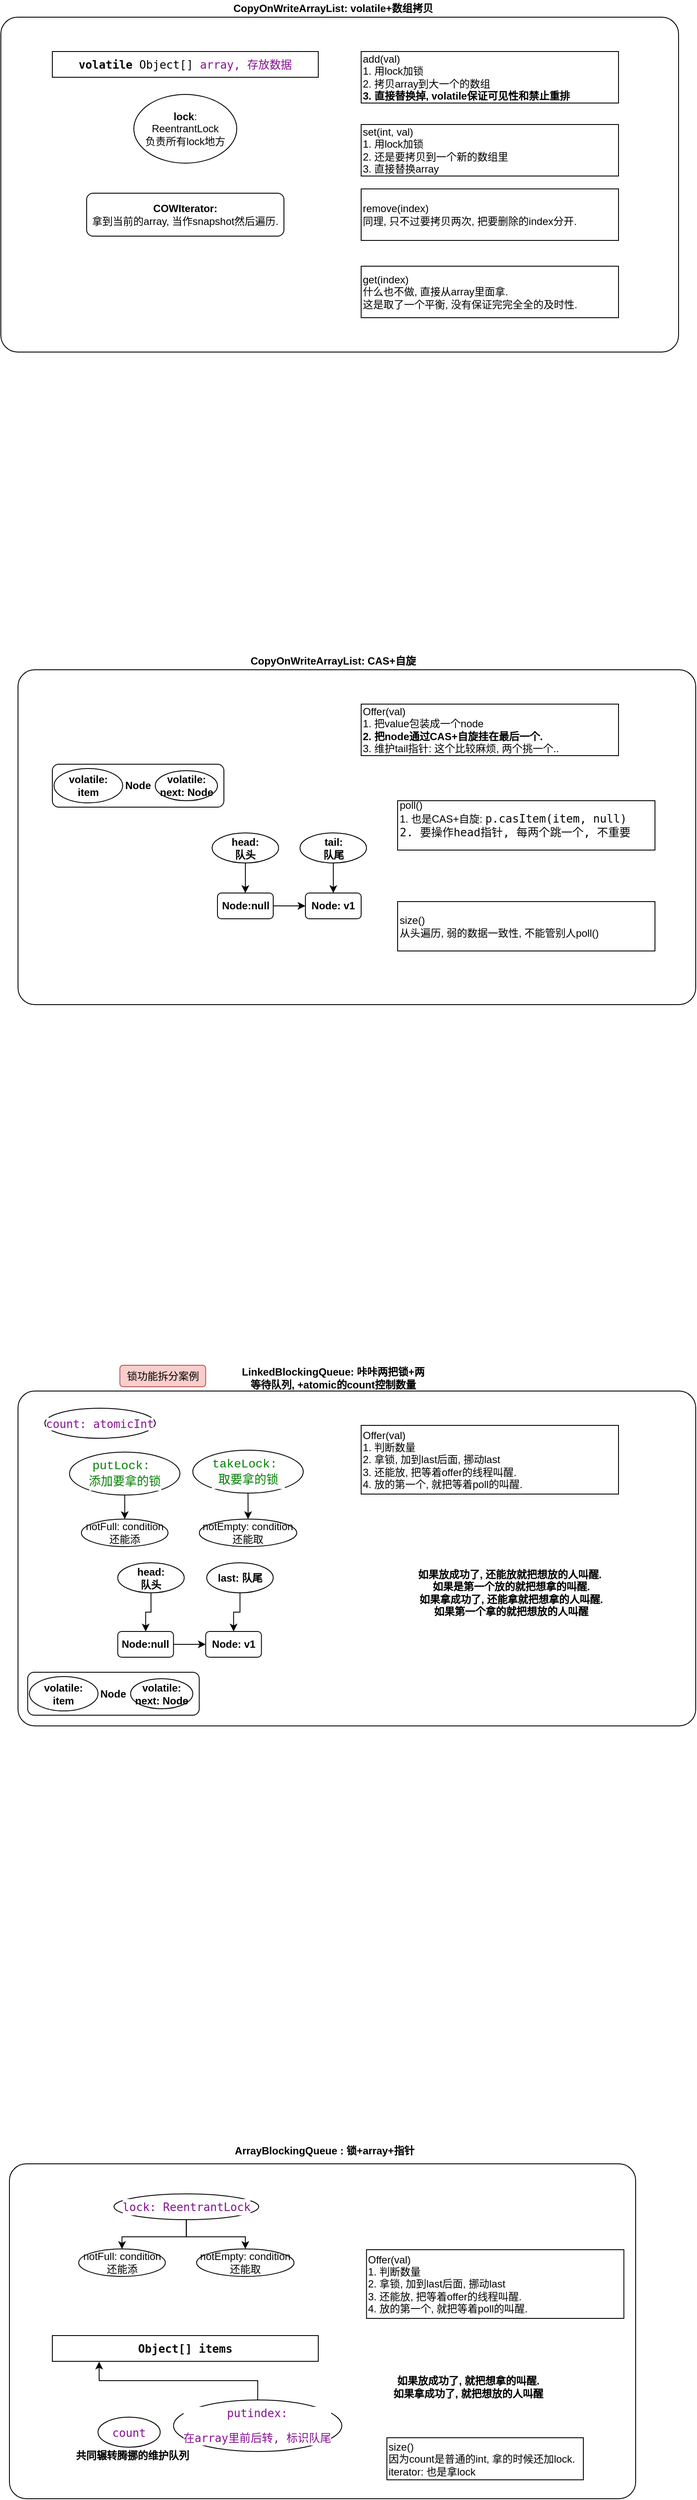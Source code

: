 <mxfile version="13.6.2" type="device" pages="3"><diagram id="r4PzLEwepAcbogvs1AzL" name="Page-1"><mxGraphModel dx="1182" dy="792" grid="0" gridSize="10" guides="1" tooltips="1" connect="1" arrows="1" fold="1" page="1" pageScale="1" pageWidth="1100" pageHeight="850" math="0" shadow="0"><root><mxCell id="0"/><mxCell id="1" parent="0"/><mxCell id="HMuMFYjZMpGDexG2Q_2z-1" value="" style="rounded=1;whiteSpace=wrap;html=1;arcSize=5;fillColor=none;" parent="1" vertex="1"><mxGeometry x="180" y="200" width="790" height="390" as="geometry"/></mxCell><mxCell id="HMuMFYjZMpGDexG2Q_2z-2" value="&lt;pre style=&quot;background-color: #ffffff ; color: #080808 ; font-family: &amp;#34;consolas&amp;#34; , monospace ; font-size: 9.8pt&quot;&gt;&lt;b&gt;volatile &lt;/b&gt;&lt;span style=&quot;font-family: &amp;#34;consolas&amp;#34; , monospace ; font-size: 9.8pt ; color: rgb(0 , 0 , 0)&quot;&gt;Object&lt;/span&gt;&lt;span style=&quot;font-family: &amp;#34;consolas&amp;#34; , monospace ; font-size: 9.8pt&quot;&gt;[] &lt;/span&gt;&lt;span style=&quot;font-family: &amp;#34;consolas&amp;#34; , monospace ; font-size: 9.8pt ; color: rgb(135 , 16 , 148)&quot;&gt;array&lt;/span&gt;&lt;span style=&quot;color: #871094&quot;&gt;, 存放数据&lt;/span&gt;&lt;/pre&gt;" style="rounded=0;whiteSpace=wrap;html=1;fillColor=none;" parent="1" vertex="1"><mxGeometry x="240" y="240" width="310" height="30" as="geometry"/></mxCell><mxCell id="HMuMFYjZMpGDexG2Q_2z-3" value="&lt;b&gt;CopyOnWriteArrayList: volatile+数组拷贝&lt;/b&gt;" style="text;html=1;strokeColor=none;fillColor=none;align=center;verticalAlign=middle;whiteSpace=wrap;rounded=0;" parent="1" vertex="1"><mxGeometry x="411.25" y="180" width="312.5" height="20" as="geometry"/></mxCell><mxCell id="HMuMFYjZMpGDexG2Q_2z-4" value="&lt;b&gt;lock&lt;/b&gt;:&lt;br&gt;ReentrantLock&lt;br&gt;负责所有lock地方" style="ellipse;whiteSpace=wrap;html=1;fillColor=none;" parent="1" vertex="1"><mxGeometry x="335" y="290" width="120" height="80" as="geometry"/></mxCell><mxCell id="HMuMFYjZMpGDexG2Q_2z-5" value="add(val)&lt;br&gt;1. 用lock加锁&lt;br&gt;2. 拷贝array到大一个的数组&lt;br&gt;&lt;b&gt;3. 直接替换掉, volatile保证可见性和禁止重排&lt;/b&gt;" style="rounded=0;whiteSpace=wrap;html=1;fillColor=none;align=left;" parent="1" vertex="1"><mxGeometry x="600" y="240" width="300" height="60" as="geometry"/></mxCell><mxCell id="HMuMFYjZMpGDexG2Q_2z-6" value="set(int, val)&lt;br&gt;1. 用lock加锁&lt;br&gt;2. 还是要拷贝到一个新的数组里&lt;br&gt;3. 直接替换array" style="rounded=0;whiteSpace=wrap;html=1;fillColor=none;align=left;" parent="1" vertex="1"><mxGeometry x="600" y="325" width="300" height="60" as="geometry"/></mxCell><mxCell id="HMuMFYjZMpGDexG2Q_2z-7" value="remove(index)&lt;br&gt;同理, 只不过要拷贝两次, 把要删除的index分开." style="rounded=0;whiteSpace=wrap;html=1;fillColor=none;align=left;" parent="1" vertex="1"><mxGeometry x="600" y="400" width="300" height="60" as="geometry"/></mxCell><mxCell id="HMuMFYjZMpGDexG2Q_2z-8" value="get(index)&lt;br&gt;什么也不做, 直接从array里面拿.&lt;br&gt;这是取了一个平衡, 没有保证完完全全的及时性." style="rounded=0;whiteSpace=wrap;html=1;fillColor=none;align=left;" parent="1" vertex="1"><mxGeometry x="600" y="490" width="300" height="60" as="geometry"/></mxCell><mxCell id="HMuMFYjZMpGDexG2Q_2z-10" value="&lt;b&gt;COWIterator:&lt;/b&gt;&lt;br&gt;拿到当前的array, 当作snapshot然后遍历." style="rounded=1;whiteSpace=wrap;html=1;fillColor=none;" parent="1" vertex="1"><mxGeometry x="280" y="405" width="230" height="50" as="geometry"/></mxCell><mxCell id="HMuMFYjZMpGDexG2Q_2z-11" value="" style="rounded=1;whiteSpace=wrap;html=1;arcSize=5;fillColor=none;" parent="1" vertex="1"><mxGeometry x="200" y="960" width="790" height="390" as="geometry"/></mxCell><mxCell id="HMuMFYjZMpGDexG2Q_2z-13" value="&lt;b&gt;CopyOnWriteArrayList:&amp;nbsp;&lt;/b&gt;&lt;b style=&quot;text-align: left&quot;&gt;CAS+自旋&lt;/b&gt;" style="text;html=1;strokeColor=none;fillColor=none;align=center;verticalAlign=middle;whiteSpace=wrap;rounded=0;" parent="1" vertex="1"><mxGeometry x="456.25" y="940" width="222.5" height="20" as="geometry"/></mxCell><mxCell id="HMuMFYjZMpGDexG2Q_2z-24" style="edgeStyle=orthogonalEdgeStyle;rounded=0;orthogonalLoop=1;jettySize=auto;html=1;" parent="1" source="HMuMFYjZMpGDexG2Q_2z-14" target="HMuMFYjZMpGDexG2Q_2z-26" edge="1"><mxGeometry relative="1" as="geometry"/></mxCell><mxCell id="HMuMFYjZMpGDexG2Q_2z-14" value="&lt;b&gt;tail:&lt;br&gt;队尾&lt;br&gt;&lt;/b&gt;" style="ellipse;whiteSpace=wrap;html=1;fillColor=none;" parent="1" vertex="1"><mxGeometry x="528.75" y="1150" width="77.5" height="35" as="geometry"/></mxCell><mxCell id="HMuMFYjZMpGDexG2Q_2z-15" value="Offer(val)&lt;br&gt;1. 把value包装成一个node&lt;br&gt;&lt;b&gt;2. 把node通过CAS+自旋挂在最后一个.&lt;/b&gt;&lt;br&gt;3. 维护tail指针: 这个比较麻烦, 两个挑一个.." style="rounded=0;whiteSpace=wrap;html=1;fillColor=none;align=left;" parent="1" vertex="1"><mxGeometry x="600" y="1000" width="300" height="60" as="geometry"/></mxCell><mxCell id="HMuMFYjZMpGDexG2Q_2z-19" value="&lt;b&gt;Node&lt;/b&gt;" style="rounded=1;whiteSpace=wrap;html=1;fillColor=none;" parent="1" vertex="1"><mxGeometry x="240" y="1070" width="200" height="50" as="geometry"/></mxCell><mxCell id="HMuMFYjZMpGDexG2Q_2z-20" value="&lt;b&gt;volatile:&lt;/b&gt;&lt;b&gt;&lt;br&gt;item&lt;/b&gt;" style="ellipse;whiteSpace=wrap;html=1;fillColor=none;" parent="1" vertex="1"><mxGeometry x="242" y="1075" width="80" height="40" as="geometry"/></mxCell><mxCell id="HMuMFYjZMpGDexG2Q_2z-21" value="&lt;b&gt;volatile: next: Node&lt;/b&gt;" style="ellipse;whiteSpace=wrap;html=1;fillColor=none;" parent="1" vertex="1"><mxGeometry x="360" y="1077.5" width="72.5" height="35" as="geometry"/></mxCell><mxCell id="HMuMFYjZMpGDexG2Q_2z-25" style="edgeStyle=orthogonalEdgeStyle;rounded=0;orthogonalLoop=1;jettySize=auto;html=1;" parent="1" source="HMuMFYjZMpGDexG2Q_2z-22" target="HMuMFYjZMpGDexG2Q_2z-23" edge="1"><mxGeometry relative="1" as="geometry"/></mxCell><mxCell id="HMuMFYjZMpGDexG2Q_2z-22" value="&lt;b&gt;head:&lt;br&gt;队头&lt;br&gt;&lt;/b&gt;" style="ellipse;whiteSpace=wrap;html=1;fillColor=none;" parent="1" vertex="1"><mxGeometry x="426.25" y="1150" width="77.5" height="35" as="geometry"/></mxCell><mxCell id="HMuMFYjZMpGDexG2Q_2z-27" style="edgeStyle=orthogonalEdgeStyle;rounded=0;orthogonalLoop=1;jettySize=auto;html=1;" parent="1" source="HMuMFYjZMpGDexG2Q_2z-23" target="HMuMFYjZMpGDexG2Q_2z-26" edge="1"><mxGeometry relative="1" as="geometry"/></mxCell><mxCell id="HMuMFYjZMpGDexG2Q_2z-23" value="&lt;b&gt;Node:null&lt;/b&gt;" style="rounded=1;whiteSpace=wrap;html=1;fillColor=none;" parent="1" vertex="1"><mxGeometry x="432.5" y="1220" width="65" height="30" as="geometry"/></mxCell><mxCell id="HMuMFYjZMpGDexG2Q_2z-26" value="&lt;b&gt;Node: v1&lt;/b&gt;" style="rounded=1;whiteSpace=wrap;html=1;fillColor=none;" parent="1" vertex="1"><mxGeometry x="535" y="1220" width="65" height="30" as="geometry"/></mxCell><mxCell id="HMuMFYjZMpGDexG2Q_2z-28" value="&lt;pre style=&quot;background-color: #ffffff ; color: #080808 ; font-family: &amp;#34;consolas&amp;#34; , monospace ; font-size: 9.8pt&quot;&gt;&lt;br&gt;&lt;/pre&gt;" style="text;html=1;align=center;verticalAlign=middle;resizable=0;points=[];autosize=1;" parent="1" vertex="1"><mxGeometry x="710" y="1835" width="20" height="50" as="geometry"/></mxCell><mxCell id="HMuMFYjZMpGDexG2Q_2z-29" value="poll()&lt;br&gt;1. 也是CAS+自旋:&amp;nbsp;&lt;span style=&quot;color: rgba(0 , 0 , 0 , 0) ; font-family: monospace ; font-size: 0px&quot;&gt;%&lt;/span&gt;&lt;span style=&quot;background-color: rgb(255 , 255 , 255) ; color: rgb(8 , 8 , 8) ; font-family: &amp;#34;consolas&amp;#34; , monospace ; font-size: 9.8pt ; text-align: center&quot;&gt;p.casItem(&lt;/span&gt;&lt;span style=&quot;font-family: &amp;#34;consolas&amp;#34; , monospace ; font-size: 9.8pt ; text-align: center&quot;&gt;item&lt;font color=&quot;#080808&quot;&gt;&lt;span style=&quot;background-color: rgb(255 , 255 , 255)&quot;&gt;, null)&lt;br&gt;&lt;/span&gt;&lt;/font&gt;&lt;/span&gt;&lt;span style=&quot;background-color: rgb(255 , 255 , 255) ; color: rgb(8 , 8 , 8) ; font-family: &amp;#34;consolas&amp;#34; , monospace ; font-size: 9.8pt ; text-align: center&quot;&gt;2. 要操作head指针, 每两个跳一个, 不重要&lt;br&gt;&lt;/span&gt;&lt;span style=&quot;font-size: 0px ; font-family: monospace ; color: rgba(0 , 0 , 0 , 0)&quot;&gt;2. 3CmxGraphModel%3E%3Croot%3E%3CmxCell%20id%3D%220%22%2F%3E%3CmxCell%20id%3D%221%22%20parent%3D%220%22%2F%3E%3CmxCell%20id%3D%222%22%20value%3D%22Offer(val)%26lt%3Bbr%26gt%3B1.%20%E6%8A%8Avalue%E5%8C%85%E8%A3%85%E6%88%90%E4%B8%80%E4%B8%AAnode%26lt%3Bbr%26gt%3B%26lt%3Bb%26gt%3B2.%20%E6%8A%8Anode%E9%80%9A%E8%BF%87CAS%2B%E8%87%AA%E6%97%8B%E6%8C%82%E5%9C%A8%E6%9C%80%E5%90%8E%E4%B8%80%E4%B8%AA.%26lt%3B%2Fb%26gt%3B%26lt%3Bbr%26gt%3B3.%20%E7%BB%B4%E6%8A%A4tail%E6%8C%87%E9%92%88%3A%20%E8%BF%99%E4%B8%AA%E6%AF%94%E8%BE%83%E9%BA%BB%E7%83%A6%2C%20%E4%B8%A4%E4%B8%AA%E6%8C%91%E4%B8%80%E4%B8%AA..%22%20style%3D%22rounded%3D0%3BwhiteSpace%3Dwrap%3Bhtml%3D1%3BfillColor%3Dnone%3Balign%3Dleft%3B%22%20vertex%3D%221%22%20parent%3D%221%22%3E%3CmxGeometry%20x%3D%22600%22%20y%3D%221000%22%20width%3D%22300%22%20height%3D%2260%22%20as%3D%22geometry%22%2F%3E%3C%2FmxCell%3E%3C%2Froot%3E%3C%2FmxGraphModel%3出手大方发士大夫&lt;/span&gt;" style="rounded=0;whiteSpace=wrap;html=1;fillColor=none;align=left;" parent="1" vertex="1"><mxGeometry x="642.5" y="1112.5" width="300" height="57.5" as="geometry"/></mxCell><mxCell id="HMuMFYjZMpGDexG2Q_2z-30" value="size()&lt;br&gt;从头遍历, 弱的数据一致性, 不能管别人poll()" style="rounded=0;whiteSpace=wrap;html=1;fillColor=none;align=left;" parent="1" vertex="1"><mxGeometry x="642.5" y="1230" width="300" height="57.5" as="geometry"/></mxCell><mxCell id="HMuMFYjZMpGDexG2Q_2z-31" value="" style="rounded=1;whiteSpace=wrap;html=1;arcSize=5;fillColor=none;" parent="1" vertex="1"><mxGeometry x="200" y="1800" width="790" height="390" as="geometry"/></mxCell><mxCell id="HMuMFYjZMpGDexG2Q_2z-33" value="&lt;b&gt;LinkedBlockingQueue: 咔咔两把锁+两等待队列, +atomic的count控制数量&lt;/b&gt;" style="text;html=1;strokeColor=none;fillColor=none;align=center;verticalAlign=middle;whiteSpace=wrap;rounded=0;" parent="1" vertex="1"><mxGeometry x="456.25" y="1775" width="222.5" height="20" as="geometry"/></mxCell><mxCell id="HMuMFYjZMpGDexG2Q_2z-34" style="edgeStyle=orthogonalEdgeStyle;rounded=0;orthogonalLoop=1;jettySize=auto;html=1;" parent="1" source="HMuMFYjZMpGDexG2Q_2z-35" target="HMuMFYjZMpGDexG2Q_2z-43" edge="1"><mxGeometry relative="1" as="geometry"/></mxCell><mxCell id="HMuMFYjZMpGDexG2Q_2z-35" value="&lt;b&gt;head:&lt;br&gt;队头&lt;br&gt;&lt;/b&gt;" style="ellipse;whiteSpace=wrap;html=1;fillColor=none;" parent="1" vertex="1"><mxGeometry x="316.25" y="2000" width="77.5" height="35" as="geometry"/></mxCell><mxCell id="HMuMFYjZMpGDexG2Q_2z-36" value="Offer(val)&lt;br&gt;1. 判断数量&lt;br&gt;2. 拿锁, 加到last后面, 挪动last&lt;br&gt;3. 还能放, 把等着offer的线程叫醒.&lt;br&gt;4. 放的第一个, 就把等着poll的叫醒." style="rounded=0;whiteSpace=wrap;html=1;fillColor=none;align=left;" parent="1" vertex="1"><mxGeometry x="600" y="1840" width="300" height="80" as="geometry"/></mxCell><mxCell id="HMuMFYjZMpGDexG2Q_2z-37" value="&lt;b&gt;Node&lt;/b&gt;" style="rounded=1;whiteSpace=wrap;html=1;fillColor=none;" parent="1" vertex="1"><mxGeometry x="211.25" y="2127.5" width="200" height="50" as="geometry"/></mxCell><mxCell id="HMuMFYjZMpGDexG2Q_2z-38" value="&lt;b&gt;volatile:&lt;/b&gt;&lt;b&gt;&lt;br&gt;item&lt;/b&gt;" style="ellipse;whiteSpace=wrap;html=1;fillColor=none;" parent="1" vertex="1"><mxGeometry x="213.25" y="2132.5" width="80" height="40" as="geometry"/></mxCell><mxCell id="HMuMFYjZMpGDexG2Q_2z-39" value="&lt;b&gt;volatile: next: Node&lt;/b&gt;" style="ellipse;whiteSpace=wrap;html=1;fillColor=none;" parent="1" vertex="1"><mxGeometry x="331.25" y="2135" width="72.5" height="35" as="geometry"/></mxCell><mxCell id="HMuMFYjZMpGDexG2Q_2z-40" style="edgeStyle=orthogonalEdgeStyle;rounded=0;orthogonalLoop=1;jettySize=auto;html=1;" parent="1" source="HMuMFYjZMpGDexG2Q_2z-41" target="HMuMFYjZMpGDexG2Q_2z-44" edge="1"><mxGeometry relative="1" as="geometry"/></mxCell><mxCell id="HMuMFYjZMpGDexG2Q_2z-41" value="&lt;b&gt;last: 队尾&lt;br&gt;&lt;/b&gt;" style="ellipse;whiteSpace=wrap;html=1;fillColor=none;" parent="1" vertex="1"><mxGeometry x="420" y="2000" width="77.5" height="35" as="geometry"/></mxCell><mxCell id="HMuMFYjZMpGDexG2Q_2z-42" style="edgeStyle=orthogonalEdgeStyle;rounded=0;orthogonalLoop=1;jettySize=auto;html=1;" parent="1" source="HMuMFYjZMpGDexG2Q_2z-43" target="HMuMFYjZMpGDexG2Q_2z-44" edge="1"><mxGeometry relative="1" as="geometry"/></mxCell><mxCell id="HMuMFYjZMpGDexG2Q_2z-43" value="&lt;b&gt;Node:null&lt;/b&gt;" style="rounded=1;whiteSpace=wrap;html=1;fillColor=none;" parent="1" vertex="1"><mxGeometry x="316.25" y="2080" width="65" height="30" as="geometry"/></mxCell><mxCell id="HMuMFYjZMpGDexG2Q_2z-44" value="&lt;b&gt;Node: v1&lt;/b&gt;" style="rounded=1;whiteSpace=wrap;html=1;fillColor=none;" parent="1" vertex="1"><mxGeometry x="418.75" y="2080" width="65" height="30" as="geometry"/></mxCell><mxCell id="HMuMFYjZMpGDexG2Q_2z-47" value="&lt;pre style=&quot;background-color: #ffffff ; color: #080808 ; font-family: &amp;#34;consolas&amp;#34; , monospace ; font-size: 9.8pt&quot;&gt;&lt;span style=&quot;color: #871094&quot;&gt;count: atomicInt&lt;/span&gt;&lt;/pre&gt;" style="ellipse;whiteSpace=wrap;html=1;fillColor=none;" parent="1" vertex="1"><mxGeometry x="231.25" y="1820" width="128.75" height="35" as="geometry"/></mxCell><mxCell id="HMuMFYjZMpGDexG2Q_2z-51" style="edgeStyle=orthogonalEdgeStyle;rounded=0;orthogonalLoop=1;jettySize=auto;html=1;" parent="1" source="HMuMFYjZMpGDexG2Q_2z-48" target="HMuMFYjZMpGDexG2Q_2z-49" edge="1"><mxGeometry relative="1" as="geometry"/></mxCell><mxCell id="HMuMFYjZMpGDexG2Q_2z-48" value="&lt;pre style=&quot;background-color: rgb(255 , 255 , 255)&quot;&gt;&lt;div style=&quot;font-family: &amp;#34;consolas&amp;#34; , &amp;#34;courier new&amp;#34; , monospace ; font-size: 14px ; line-height: 19px&quot;&gt;&lt;span style=&quot;color: #008000&quot;&gt;putLock:&amp;nbsp;&lt;/span&gt;&lt;/div&gt;&lt;div style=&quot;font-family: &amp;#34;consolas&amp;#34; , &amp;#34;courier new&amp;#34; , monospace ; font-size: 14px ; line-height: 19px&quot;&gt;&lt;span style=&quot;color: #008000&quot;&gt;添加要拿的锁&lt;/span&gt;&lt;/div&gt;&lt;/pre&gt;" style="ellipse;whiteSpace=wrap;html=1;fillColor=none;" parent="1" vertex="1"><mxGeometry x="260" y="1871.12" width="128.75" height="50" as="geometry"/></mxCell><mxCell id="HMuMFYjZMpGDexG2Q_2z-49" value="notFull: condition&lt;br&gt;还能添" style="ellipse;whiteSpace=wrap;html=1;fillColor=none;" parent="1" vertex="1"><mxGeometry x="273.88" y="1949.12" width="101" height="32" as="geometry"/></mxCell><mxCell id="HMuMFYjZMpGDexG2Q_2z-54" style="edgeStyle=orthogonalEdgeStyle;rounded=0;orthogonalLoop=1;jettySize=auto;html=1;" parent="1" source="HMuMFYjZMpGDexG2Q_2z-52" target="HMuMFYjZMpGDexG2Q_2z-53" edge="1"><mxGeometry relative="1" as="geometry"/></mxCell><mxCell id="HMuMFYjZMpGDexG2Q_2z-52" value="&lt;pre style=&quot;background-color: rgb(255 , 255 , 255)&quot;&gt;&lt;div style=&quot;font-family: &amp;#34;consolas&amp;#34; , &amp;#34;courier new&amp;#34; , monospace ; font-size: 14px ; line-height: 19px&quot;&gt;&lt;span style=&quot;color: #008000&quot;&gt;takeLock:&amp;nbsp;&lt;/span&gt;&lt;/div&gt;&lt;div style=&quot;font-family: &amp;#34;consolas&amp;#34; , &amp;#34;courier new&amp;#34; , monospace ; font-size: 14px ; line-height: 19px&quot;&gt;&lt;span style=&quot;color: #008000&quot;&gt;取要拿的锁&lt;/span&gt;&lt;/div&gt;&lt;/pre&gt;" style="ellipse;whiteSpace=wrap;html=1;fillColor=none;" parent="1" vertex="1"><mxGeometry x="403.75" y="1868.87" width="128.75" height="50" as="geometry"/></mxCell><mxCell id="HMuMFYjZMpGDexG2Q_2z-53" value="notEmpty: condition&lt;br&gt;还能取" style="ellipse;whiteSpace=wrap;html=1;fillColor=none;" parent="1" vertex="1"><mxGeometry x="411.31" y="1949.12" width="113.63" height="32" as="geometry"/></mxCell><mxCell id="HMuMFYjZMpGDexG2Q_2z-55" value="锁功能拆分案例" style="rounded=1;whiteSpace=wrap;html=1;fillColor=#f8cecc;strokeColor=#b85450;" parent="1" vertex="1"><mxGeometry x="318.75" y="1770" width="100" height="25" as="geometry"/></mxCell><mxCell id="HMuMFYjZMpGDexG2Q_2z-56" value="&lt;b&gt;如果放成功了, 还能放就把想放的人叫醒.&amp;nbsp;&lt;br&gt;如果是第一个放的就把想拿的叫醒.&lt;br&gt;如果拿成功了, 还能拿就把想拿的人叫醒.&lt;br&gt;如果第一个拿的就把想放的人叫醒&lt;br&gt;&lt;/b&gt;" style="text;html=1;strokeColor=none;fillColor=none;align=center;verticalAlign=middle;whiteSpace=wrap;rounded=0;" parent="1" vertex="1"><mxGeometry x="620" y="2000" width="310" height="70.88" as="geometry"/></mxCell><mxCell id="URnwv1Z9pMkoyTafw3xJ-1" value="&lt;pre style=&quot;background-color: #ffffff ; color: #080808 ; font-family: &amp;#34;consolas&amp;#34; , monospace ; font-size: 9.8pt&quot;&gt;&lt;br&gt;&lt;/pre&gt;" style="text;html=1;align=center;verticalAlign=middle;resizable=0;points=[];autosize=1;" parent="1" vertex="1"><mxGeometry x="700" y="2735" width="20" height="50" as="geometry"/></mxCell><mxCell id="URnwv1Z9pMkoyTafw3xJ-2" value="" style="rounded=1;whiteSpace=wrap;html=1;arcSize=5;fillColor=none;" parent="1" vertex="1"><mxGeometry x="190" y="2700" width="730" height="390" as="geometry"/></mxCell><mxCell id="URnwv1Z9pMkoyTafw3xJ-3" value="&lt;b&gt;ArrayBlockingQueue : 锁+array+指针&lt;/b&gt;" style="text;html=1;strokeColor=none;fillColor=none;align=center;verticalAlign=middle;whiteSpace=wrap;rounded=0;" parent="1" vertex="1"><mxGeometry x="446.25" y="2675" width="222.5" height="20" as="geometry"/></mxCell><mxCell id="URnwv1Z9pMkoyTafw3xJ-4" style="edgeStyle=orthogonalEdgeStyle;rounded=0;orthogonalLoop=1;jettySize=auto;html=1;" parent="1" edge="1"><mxGeometry relative="1" as="geometry"><mxPoint x="338.793" y="2980" as="targetPoint"/></mxGeometry></mxCell><mxCell id="URnwv1Z9pMkoyTafw3xJ-6" value="Offer(val)&lt;br&gt;1. 判断数量&lt;br&gt;2. 拿锁, 加到last后面, 挪动last&lt;br&gt;3. 还能放, 把等着offer的线程叫醒.&lt;br&gt;4. 放的第一个, 就把等着poll的叫醒." style="rounded=0;whiteSpace=wrap;html=1;fillColor=none;align=left;" parent="1" vertex="1"><mxGeometry x="606.25" y="2800" width="300" height="80" as="geometry"/></mxCell><mxCell id="URnwv1Z9pMkoyTafw3xJ-9" value="&lt;pre style=&quot;background-color: #ffffff ; color: #080808 ; font-family: &amp;#34;consolas&amp;#34; , monospace ; font-size: 9.8pt&quot;&gt;&lt;span style=&quot;color: #871094&quot;&gt;count&lt;/span&gt;&lt;/pre&gt;" style="ellipse;whiteSpace=wrap;html=1;fillColor=none;" parent="1" vertex="1"><mxGeometry x="293.25" y="2995" width="72.5" height="35" as="geometry"/></mxCell><mxCell id="URnwv1Z9pMkoyTafw3xJ-10" style="edgeStyle=orthogonalEdgeStyle;rounded=0;orthogonalLoop=1;jettySize=auto;html=1;" parent="1" edge="1"><mxGeometry relative="1" as="geometry"><mxPoint x="441.276" y="2980" as="targetPoint"/></mxGeometry></mxCell><mxCell id="URnwv1Z9pMkoyTafw3xJ-12" style="edgeStyle=orthogonalEdgeStyle;rounded=0;orthogonalLoop=1;jettySize=auto;html=1;" parent="1" edge="1"><mxGeometry relative="1" as="geometry"><mxPoint x="408.75" y="2995.034" as="targetPoint"/></mxGeometry></mxCell><mxCell id="URnwv1Z9pMkoyTafw3xJ-18" value="notFull: condition&lt;br&gt;还能添" style="ellipse;whiteSpace=wrap;html=1;fillColor=none;" parent="1" vertex="1"><mxGeometry x="270.72" y="2799.12" width="101" height="32" as="geometry"/></mxCell><mxCell id="URnwv1Z9pMkoyTafw3xJ-19" style="edgeStyle=orthogonalEdgeStyle;rounded=0;orthogonalLoop=1;jettySize=auto;html=1;" parent="1" source="URnwv1Z9pMkoyTafw3xJ-20" target="URnwv1Z9pMkoyTafw3xJ-21" edge="1"><mxGeometry relative="1" as="geometry"/></mxCell><mxCell id="URnwv1Z9pMkoyTafw3xJ-25" style="edgeStyle=orthogonalEdgeStyle;rounded=0;orthogonalLoop=1;jettySize=auto;html=1;" parent="1" source="URnwv1Z9pMkoyTafw3xJ-20" target="URnwv1Z9pMkoyTafw3xJ-18" edge="1"><mxGeometry relative="1" as="geometry"/></mxCell><mxCell id="URnwv1Z9pMkoyTafw3xJ-20" value="&lt;pre style=&quot;background-color: rgb(255 , 255 , 255)&quot;&gt;&lt;div style=&quot;font-family: &amp;#34;consolas&amp;#34; , &amp;#34;courier new&amp;#34; , monospace ; font-size: 14px ; line-height: 19px&quot;&gt;&lt;pre style=&quot;color: rgb(8 , 8 , 8) ; font-family: &amp;#34;consolas&amp;#34; , monospace ; font-size: 9.8pt&quot;&gt;&lt;span style=&quot;color: #871094&quot;&gt;lock: ReentrantLock&lt;/span&gt;&lt;/pre&gt;&lt;/div&gt;&lt;/pre&gt;" style="ellipse;whiteSpace=wrap;html=1;fillColor=none;" parent="1" vertex="1"><mxGeometry x="311.84" y="2735" width="168.75" height="30" as="geometry"/></mxCell><mxCell id="URnwv1Z9pMkoyTafw3xJ-21" value="notEmpty: condition&lt;br&gt;还能取" style="ellipse;whiteSpace=wrap;html=1;fillColor=none;" parent="1" vertex="1"><mxGeometry x="408.15" y="2799.12" width="113.63" height="32" as="geometry"/></mxCell><mxCell id="URnwv1Z9pMkoyTafw3xJ-24" value="&lt;pre style=&quot;background-color: #ffffff ; color: #080808 ; font-family: &amp;#34;consolas&amp;#34; , monospace ; font-size: 9.8pt&quot;&gt;&lt;b&gt;Object[] items&lt;/b&gt;&lt;/pre&gt;" style="rounded=0;whiteSpace=wrap;html=1;fillColor=none;" parent="1" vertex="1"><mxGeometry x="240" y="2900" width="310" height="30" as="geometry"/></mxCell><mxCell id="URnwv1Z9pMkoyTafw3xJ-29" style="edgeStyle=orthogonalEdgeStyle;rounded=0;orthogonalLoop=1;jettySize=auto;html=1;entryX=0.176;entryY=1.014;entryDx=0;entryDy=0;entryPerimeter=0;" parent="1" source="URnwv1Z9pMkoyTafw3xJ-26" target="URnwv1Z9pMkoyTafw3xJ-24" edge="1"><mxGeometry relative="1" as="geometry"/></mxCell><mxCell id="URnwv1Z9pMkoyTafw3xJ-26" value="&lt;pre style=&quot;background-color: #ffffff ; color: #080808 ; font-family: &amp;#34;consolas&amp;#34; , monospace ; font-size: 9.8pt&quot;&gt;&lt;span style=&quot;color: #871094&quot;&gt;putindex:&lt;/span&gt;&lt;/pre&gt;&lt;pre style=&quot;background-color: #ffffff ; color: #080808 ; font-family: &amp;#34;consolas&amp;#34; , monospace ; font-size: 9.8pt&quot;&gt;&lt;span style=&quot;color: #871094&quot;&gt;在array里前后转, 标识队尾&lt;/span&gt;&lt;/pre&gt;" style="ellipse;whiteSpace=wrap;html=1;fillColor=none;" parent="1" vertex="1"><mxGeometry x="381.25" y="2975" width="196.25" height="60" as="geometry"/></mxCell><mxCell id="URnwv1Z9pMkoyTafw3xJ-27" value="&lt;b&gt;共同辗转腾挪的维护队列&lt;/b&gt;" style="text;html=1;strokeColor=none;fillColor=none;align=center;verticalAlign=middle;whiteSpace=wrap;rounded=0;" parent="1" vertex="1"><mxGeometry x="260" y="3030" width="146.75" height="20" as="geometry"/></mxCell><mxCell id="URnwv1Z9pMkoyTafw3xJ-28" value="&lt;b&gt;如果放成功了, 就把想拿的叫醒.&lt;br&gt;如果拿成功了, 就把想放的人叫醒&lt;br&gt;&lt;/b&gt;" style="text;html=1;strokeColor=none;fillColor=none;align=center;verticalAlign=middle;whiteSpace=wrap;rounded=0;" parent="1" vertex="1"><mxGeometry x="570" y="2924.12" width="310" height="70.88" as="geometry"/></mxCell><mxCell id="URnwv1Z9pMkoyTafw3xJ-30" value="size()&lt;br&gt;因为count是普通的int, 拿的时候还加lock.&lt;br&gt;iterator: 也是拿lock" style="rounded=0;whiteSpace=wrap;html=1;fillColor=none;align=left;" parent="1" vertex="1"><mxGeometry x="630" y="3019" width="229" height="49" as="geometry"/></mxCell></root></mxGraphModel></diagram><diagram id="a7Wh6bsaNgKfsxoln80m" name="三层队列同步机制"><mxGraphModel dx="1182" dy="792" grid="1" gridSize="10" guides="1" tooltips="1" connect="1" arrows="1" fold="1" page="1" pageScale="1" pageWidth="1100" pageHeight="850" math="0" shadow="0"><root><mxCell id="2_ViIz9Tf09HVamd2qlq-0"/><mxCell id="2_ViIz9Tf09HVamd2qlq-1" parent="2_ViIz9Tf09HVamd2qlq-0"/><mxCell id="2_ViIz9Tf09HVamd2qlq-2" value="" style="rounded=0;whiteSpace=wrap;html=1;fillColor=none;" parent="2_ViIz9Tf09HVamd2qlq-1" vertex="1"><mxGeometry x="10" y="150" width="580" height="370" as="geometry"/></mxCell><mxCell id="2_ViIz9Tf09HVamd2qlq-3" value="" style="rounded=0;whiteSpace=wrap;html=1;fillColor=none;" parent="2_ViIz9Tf09HVamd2qlq-1" vertex="1"><mxGeometry x="700" y="150" width="250" height="370" as="geometry"/></mxCell><mxCell id="2_ViIz9Tf09HVamd2qlq-4" value="&lt;b&gt;register-server-1&lt;/b&gt;" style="text;html=1;strokeColor=none;fillColor=none;align=center;verticalAlign=middle;whiteSpace=wrap;rounded=0;" parent="2_ViIz9Tf09HVamd2qlq-1" vertex="1"><mxGeometry x="245" y="130" width="110" height="20" as="geometry"/></mxCell><mxCell id="2_ViIz9Tf09HVamd2qlq-5" value="&lt;b&gt;register-server-2&lt;/b&gt;" style="text;html=1;strokeColor=none;fillColor=none;align=center;verticalAlign=middle;whiteSpace=wrap;rounded=0;" parent="2_ViIz9Tf09HVamd2qlq-1" vertex="1"><mxGeometry x="770" y="130" width="110" height="20" as="geometry"/></mxCell><mxCell id="2_ViIz9Tf09HVamd2qlq-17" style="edgeStyle=orthogonalEdgeStyle;rounded=0;orthogonalLoop=1;jettySize=auto;html=1;" parent="2_ViIz9Tf09HVamd2qlq-1" source="2_ViIz9Tf09HVamd2qlq-6" target="2_ViIz9Tf09HVamd2qlq-16" edge="1"><mxGeometry relative="1" as="geometry"/></mxCell><mxCell id="2_ViIz9Tf09HVamd2qlq-6" value="register-API" style="rounded=0;whiteSpace=wrap;html=1;fillColor=none;" parent="2_ViIz9Tf09HVamd2qlq-1" vertex="1"><mxGeometry x="40" y="470" width="240" height="30" as="geometry"/></mxCell><mxCell id="2_ViIz9Tf09HVamd2qlq-14" style="edgeStyle=orthogonalEdgeStyle;rounded=0;orthogonalLoop=1;jettySize=auto;html=1;" parent="2_ViIz9Tf09HVamd2qlq-1" source="2_ViIz9Tf09HVamd2qlq-8" target="2_ViIz9Tf09HVamd2qlq-6" edge="1"><mxGeometry relative="1" as="geometry"/></mxCell><mxCell id="2_ViIz9Tf09HVamd2qlq-8" value="" style="ellipse;whiteSpace=wrap;html=1;aspect=fixed;fillColor=none;" parent="2_ViIz9Tf09HVamd2qlq-1" vertex="1"><mxGeometry x="92.5" y="590" width="45" height="45" as="geometry"/></mxCell><mxCell id="2_ViIz9Tf09HVamd2qlq-9" value="" style="ellipse;whiteSpace=wrap;html=1;aspect=fixed;fillColor=none;" parent="2_ViIz9Tf09HVamd2qlq-1" vertex="1"><mxGeometry x="115" y="590" width="45" height="45" as="geometry"/></mxCell><mxCell id="2_ViIz9Tf09HVamd2qlq-10" value="" style="ellipse;whiteSpace=wrap;html=1;aspect=fixed;fillColor=none;" parent="2_ViIz9Tf09HVamd2qlq-1" vertex="1"><mxGeometry x="137.5" y="590" width="45" height="45" as="geometry"/></mxCell><mxCell id="2_ViIz9Tf09HVamd2qlq-12" value="" style="ellipse;whiteSpace=wrap;html=1;aspect=fixed;fillColor=none;" parent="2_ViIz9Tf09HVamd2qlq-1" vertex="1"><mxGeometry x="160" y="590" width="45" height="45" as="geometry"/></mxCell><mxCell id="2_ViIz9Tf09HVamd2qlq-15" style="edgeStyle=orthogonalEdgeStyle;rounded=0;orthogonalLoop=1;jettySize=auto;html=1;" parent="2_ViIz9Tf09HVamd2qlq-1" source="2_ViIz9Tf09HVamd2qlq-13" target="2_ViIz9Tf09HVamd2qlq-6" edge="1"><mxGeometry relative="1" as="geometry"/></mxCell><mxCell id="2_ViIz9Tf09HVamd2qlq-13" value="" style="ellipse;whiteSpace=wrap;html=1;aspect=fixed;fillColor=none;" parent="2_ViIz9Tf09HVamd2qlq-1" vertex="1"><mxGeometry x="182.5" y="590" width="45" height="45" as="geometry"/></mxCell><mxCell id="2_ViIz9Tf09HVamd2qlq-20" style="edgeStyle=orthogonalEdgeStyle;rounded=0;orthogonalLoop=1;jettySize=auto;html=1;" parent="2_ViIz9Tf09HVamd2qlq-1" source="2_ViIz9Tf09HVamd2qlq-16" target="2_ViIz9Tf09HVamd2qlq-19" edge="1"><mxGeometry relative="1" as="geometry"/></mxCell><mxCell id="2_ViIz9Tf09HVamd2qlq-16" value="registery注册表" style="rounded=1;whiteSpace=wrap;html=1;fillColor=none;" parent="2_ViIz9Tf09HVamd2qlq-1" vertex="1"><mxGeometry x="50" y="305" width="120" height="60" as="geometry"/></mxCell><mxCell id="2_ViIz9Tf09HVamd2qlq-23" style="edgeStyle=orthogonalEdgeStyle;rounded=0;orthogonalLoop=1;jettySize=auto;html=1;" parent="2_ViIz9Tf09HVamd2qlq-1" source="2_ViIz9Tf09HVamd2qlq-18" target="2_ViIz9Tf09HVamd2qlq-22" edge="1"><mxGeometry relative="1" as="geometry"/></mxCell><mxCell id="2_ViIz9Tf09HVamd2qlq-18" value="" style="rounded=1;whiteSpace=wrap;html=1;fillColor=none;" parent="2_ViIz9Tf09HVamd2qlq-1" vertex="1"><mxGeometry x="260" y="300" width="120" height="60" as="geometry"/></mxCell><mxCell id="2_ViIz9Tf09HVamd2qlq-21" style="edgeStyle=orthogonalEdgeStyle;rounded=0;orthogonalLoop=1;jettySize=auto;html=1;" parent="2_ViIz9Tf09HVamd2qlq-1" source="2_ViIz9Tf09HVamd2qlq-19" target="2_ViIz9Tf09HVamd2qlq-18" edge="1"><mxGeometry relative="1" as="geometry"/></mxCell><mxCell id="2_ViIz9Tf09HVamd2qlq-19" value="后台线程" style="rhombus;whiteSpace=wrap;html=1;fillColor=none;" parent="2_ViIz9Tf09HVamd2qlq-1" vertex="1"><mxGeometry x="170" y="220" width="80" height="40" as="geometry"/></mxCell><mxCell id="2_ViIz9Tf09HVamd2qlq-24" style="edgeStyle=orthogonalEdgeStyle;rounded=0;orthogonalLoop=1;jettySize=auto;html=1;" parent="2_ViIz9Tf09HVamd2qlq-1" source="2_ViIz9Tf09HVamd2qlq-22" target="2_ViIz9Tf09HVamd2qlq-3" edge="1"><mxGeometry relative="1" as="geometry"/></mxCell><mxCell id="2_ViIz9Tf09HVamd2qlq-22" value="Batch" style="rounded=1;whiteSpace=wrap;html=1;fillColor=none;" parent="2_ViIz9Tf09HVamd2qlq-1" vertex="1"><mxGeometry x="420" y="440" width="120" height="60" as="geometry"/></mxCell></root></mxGraphModel></diagram><diagram id="FWdRP_KlHBDX_iReB402" name="线程池"><mxGraphModel dx="1182" dy="792" grid="1" gridSize="10" guides="1" tooltips="1" connect="1" arrows="1" fold="1" page="1" pageScale="1" pageWidth="1100" pageHeight="850" math="0" shadow="0"><root><mxCell id="X7bVGjy0_wmIqZIikDZZ-0"/><mxCell id="X7bVGjy0_wmIqZIikDZZ-1" parent="X7bVGjy0_wmIqZIikDZZ-0"/><mxCell id="hdhztEzgCVD1IlyXVm_G-0" value="" style="rounded=0;whiteSpace=wrap;html=1;fillColor=none;" vertex="1" parent="X7bVGjy0_wmIqZIikDZZ-1"><mxGeometry x="230" y="120" width="890" height="400" as="geometry"/></mxCell><mxCell id="X7bVGjy0_wmIqZIikDZZ-2" value="" style="rounded=1;whiteSpace=wrap;html=1;" parent="X7bVGjy0_wmIqZIikDZZ-1" vertex="1"><mxGeometry x="340" y="250" width="190" height="80" as="geometry"/></mxCell><mxCell id="X7bVGjy0_wmIqZIikDZZ-5" style="edgeStyle=orthogonalEdgeStyle;rounded=0;orthogonalLoop=1;jettySize=auto;html=1;" parent="X7bVGjy0_wmIqZIikDZZ-1" source="X7bVGjy0_wmIqZIikDZZ-3" target="X7bVGjy0_wmIqZIikDZZ-4" edge="1"><mxGeometry relative="1" as="geometry"/></mxCell><mxCell id="X7bVGjy0_wmIqZIikDZZ-13" style="edgeStyle=orthogonalEdgeStyle;rounded=0;orthogonalLoop=1;jettySize=auto;html=1;" parent="X7bVGjy0_wmIqZIikDZZ-1" source="X7bVGjy0_wmIqZIikDZZ-3" target="X7bVGjy0_wmIqZIikDZZ-12" edge="1"><mxGeometry relative="1" as="geometry"/></mxCell><mxCell id="X7bVGjy0_wmIqZIikDZZ-3" value="Worker" style="text;html=1;strokeColor=none;fillColor=none;align=center;verticalAlign=middle;whiteSpace=wrap;rounded=0;" parent="X7bVGjy0_wmIqZIikDZZ-1" vertex="1"><mxGeometry x="415" y="250" width="40" height="20" as="geometry"/></mxCell><mxCell id="X7bVGjy0_wmIqZIikDZZ-4" value="AQS" style="rounded=1;whiteSpace=wrap;html=1;" parent="X7bVGjy0_wmIqZIikDZZ-1" vertex="1"><mxGeometry x="345" y="190" width="85" height="20" as="geometry"/></mxCell><mxCell id="X7bVGjy0_wmIqZIikDZZ-6" value="thread" style="ellipse;whiteSpace=wrap;html=1;" parent="X7bVGjy0_wmIqZIikDZZ-1" vertex="1"><mxGeometry x="355" y="265" width="60" height="30" as="geometry"/></mxCell><mxCell id="X7bVGjy0_wmIqZIikDZZ-7" value="firstTask: runnable" style="ellipse;whiteSpace=wrap;html=1;" parent="X7bVGjy0_wmIqZIikDZZ-1" vertex="1"><mxGeometry x="456.5" y="260" width="72" height="40" as="geometry"/></mxCell><mxCell id="X7bVGjy0_wmIqZIikDZZ-8" value="workers: HashSet&lt;br&gt;盛放所有worker" style="rounded=1;whiteSpace=wrap;html=1;" parent="X7bVGjy0_wmIqZIikDZZ-1" vertex="1"><mxGeometry x="820" y="207.5" width="160" height="40" as="geometry"/></mxCell><mxCell id="X7bVGjy0_wmIqZIikDZZ-10" style="edgeStyle=orthogonalEdgeStyle;rounded=0;orthogonalLoop=1;jettySize=auto;html=1;" parent="X7bVGjy0_wmIqZIikDZZ-1" source="X7bVGjy0_wmIqZIikDZZ-9" target="X7bVGjy0_wmIqZIikDZZ-8" edge="1"><mxGeometry relative="1" as="geometry"/></mxCell><mxCell id="X7bVGjy0_wmIqZIikDZZ-11" value="操作时需要拿锁" style="edgeLabel;html=1;align=center;verticalAlign=middle;resizable=0;points=[];" parent="X7bVGjy0_wmIqZIikDZZ-10" vertex="1" connectable="0"><mxGeometry x="-0.297" y="-1" relative="1" as="geometry"><mxPoint as="offset"/></mxGeometry></mxCell><mxCell id="X7bVGjy0_wmIqZIikDZZ-9" value="mainLock:&lt;br&gt;ReentrantLock" style="ellipse;whiteSpace=wrap;html=1;" parent="X7bVGjy0_wmIqZIikDZZ-1" vertex="1"><mxGeometry x="580" y="202.5" width="110" height="50" as="geometry"/></mxCell><mxCell id="X7bVGjy0_wmIqZIikDZZ-12" value="Runnable" style="rounded=1;whiteSpace=wrap;html=1;" parent="X7bVGjy0_wmIqZIikDZZ-1" vertex="1"><mxGeometry x="450" y="190" width="85" height="20" as="geometry"/></mxCell><mxCell id="X7bVGjy0_wmIqZIikDZZ-14" value="run(this)" style="rounded=0;whiteSpace=wrap;html=1;" parent="X7bVGjy0_wmIqZIikDZZ-1" vertex="1"><mxGeometry x="400" y="300" width="70" height="20" as="geometry"/></mxCell><mxCell id="X7bVGjy0_wmIqZIikDZZ-15" value="&lt;b&gt;workQueue&lt;/b&gt;: BlockingQueue: 装着所有task" style="rounded=1;whiteSpace=wrap;html=1;" parent="X7bVGjy0_wmIqZIikDZZ-1" vertex="1"><mxGeometry x="560" y="287.5" width="440" height="30" as="geometry"/></mxCell><mxCell id="X7bVGjy0_wmIqZIikDZZ-16" value="&lt;p class=&quot;MsoNormal&quot;&gt;执行: CAS&lt;span lang=&quot;ZH-CN&quot; style=&quot;font-family: &amp;#34;simsun&amp;#34;&quot;&gt;递增线程数量&lt;/span&gt; -&amp;gt; &lt;span lang=&quot;ZH-CN&quot; style=&quot;font-family: &amp;#34;simsun&amp;#34;&quot;&gt;创建&lt;/span&gt;Worker&lt;span lang=&quot;ZH-CN&quot; style=&quot;font-family: &amp;#34;simsun&amp;#34;&quot;&gt;（&lt;/span&gt;theadFactory&lt;span lang=&quot;ZH-CN&quot; style=&quot;font-family: &amp;#34;simsun&amp;#34;&quot;&gt;，&lt;/span&gt;AQS&lt;span lang=&quot;ZH-CN&quot; style=&quot;font-family: &amp;#34;simsun&amp;#34;&quot;&gt;）&lt;/span&gt;-&amp;gt; &lt;span lang=&quot;ZH-CN&quot; style=&quot;font-family: &amp;#34;simsun&amp;#34;&quot;&gt;加入线程池（&lt;/span&gt;HashSet&lt;span lang=&quot;ZH-CN&quot; style=&quot;font-family: &amp;#34;simsun&amp;#34;&quot;&gt;，独占锁）&lt;/span&gt; -&amp;gt;&lt;br&gt;start&lt;span lang=&quot;ZH-CN&quot; style=&quot;font-family: &amp;#34;simsun&amp;#34;&quot;&gt;线程&lt;/span&gt; -&amp;gt; &lt;span lang=&quot;ZH-CN&quot; style=&quot;font-family: &amp;#34;simsun&amp;#34;&quot;&gt;执行提交的&lt;/span&gt;Runnable&lt;span lang=&quot;ZH-CN&quot; style=&quot;font-family: &amp;#34;simsun&amp;#34;&quot;&gt;任务&lt;/span&gt;&lt;/p&gt;&lt;p class=&quot;MsoNormal&quot;&gt;&lt;font face=&quot;simsun&quot;&gt;关闭: shutdown/showdownNow -&amp;gt; 队列和workerSet都空了 -&amp;gt; terminated&lt;/font&gt;&lt;/p&gt;" style="text;html=1;align=center;verticalAlign=middle;resizable=0;points=[];autosize=1;" parent="X7bVGjy0_wmIqZIikDZZ-1" vertex="1"><mxGeometry x="395" y="50" width="560" height="80" as="geometry"/></mxCell><mxCell id="hdhztEzgCVD1IlyXVm_G-6" style="edgeStyle=orthogonalEdgeStyle;rounded=0;orthogonalLoop=1;jettySize=auto;html=1;entryX=0;entryY=0.5;entryDx=0;entryDy=0;" edge="1" parent="X7bVGjy0_wmIqZIikDZZ-1" source="hdhztEzgCVD1IlyXVm_G-1" target="hdhztEzgCVD1IlyXVm_G-2"><mxGeometry relative="1" as="geometry"/></mxCell><mxCell id="hdhztEzgCVD1IlyXVm_G-11" value="shutdown方法" style="edgeLabel;html=1;align=center;verticalAlign=middle;resizable=0;points=[];" vertex="1" connectable="0" parent="hdhztEzgCVD1IlyXVm_G-6"><mxGeometry x="0.289" y="1" relative="1" as="geometry"><mxPoint x="6" y="24.5" as="offset"/></mxGeometry></mxCell><mxCell id="hdhztEzgCVD1IlyXVm_G-7" style="edgeStyle=orthogonalEdgeStyle;rounded=0;orthogonalLoop=1;jettySize=auto;html=1;entryX=0;entryY=0.5;entryDx=0;entryDy=0;" edge="1" parent="X7bVGjy0_wmIqZIikDZZ-1" source="hdhztEzgCVD1IlyXVm_G-1" target="hdhztEzgCVD1IlyXVm_G-3"><mxGeometry relative="1" as="geometry"/></mxCell><mxCell id="hdhztEzgCVD1IlyXVm_G-12" value="shuwdownNow" style="edgeLabel;html=1;align=center;verticalAlign=middle;resizable=0;points=[];" vertex="1" connectable="0" parent="hdhztEzgCVD1IlyXVm_G-7"><mxGeometry x="0.111" y="-3" relative="1" as="geometry"><mxPoint x="5.5" y="1.5" as="offset"/></mxGeometry></mxCell><mxCell id="hdhztEzgCVD1IlyXVm_G-1" value="&lt;b&gt;Running&lt;/b&gt;" style="rounded=1;whiteSpace=wrap;html=1;fillColor=#d5e8d4;strokeColor=#82b366;" vertex="1" parent="X7bVGjy0_wmIqZIikDZZ-1"><mxGeometry x="370" y="590" width="70" height="30" as="geometry"/></mxCell><mxCell id="hdhztEzgCVD1IlyXVm_G-8" style="edgeStyle=orthogonalEdgeStyle;rounded=0;orthogonalLoop=1;jettySize=auto;html=1;" edge="1" parent="X7bVGjy0_wmIqZIikDZZ-1" source="hdhztEzgCVD1IlyXVm_G-2" target="hdhztEzgCVD1IlyXVm_G-4"><mxGeometry relative="1" as="geometry"/></mxCell><mxCell id="hdhztEzgCVD1IlyXVm_G-13" value="等到队列空了, &lt;br&gt;workerSet空了" style="edgeLabel;html=1;align=center;verticalAlign=middle;resizable=0;points=[];" vertex="1" connectable="0" parent="hdhztEzgCVD1IlyXVm_G-8"><mxGeometry x="-0.504" y="1" relative="1" as="geometry"><mxPoint as="offset"/></mxGeometry></mxCell><mxCell id="hdhztEzgCVD1IlyXVm_G-2" value="&lt;b&gt;ShutDown&lt;span style=&quot;color: rgba(0 , 0 , 0 , 0) ; font-family: monospace ; font-size: 0px&quot;&gt;%3CmxGraphModel%3E%3Croot%3E%3CmxCell%20id%3D%220%22%2F%3E%3CmxCell%20id%3D%221%22%20parent%3D%220%22%2F%3E%3CmxCell%20id%3D%222%22%20value%3D%22Running%22%20style%3D%22rounded%3D1%3BwhiteSpace%3Dwrap%3Bhtml%3D1%3BfillColor%3Dnone%3B%22%20vertex%3D%221%22%20parent%3D%221%22%3E%3CmxGeometry%20x%3D%22320%22%20y%3D%22590%22%20width%3D%22120%22%20height%3D%2260%22%20as%3D%22geometry%22%2F%3E%3C%2FmxCell%3E%3C%2Froot%3E%3C%2FmxGraphModel%3E&lt;/span&gt;&lt;/b&gt;" style="rounded=1;whiteSpace=wrap;html=1;fillColor=#d5e8d4;strokeColor=#82b366;" vertex="1" parent="X7bVGjy0_wmIqZIikDZZ-1"><mxGeometry x="510" y="550" width="70" height="30" as="geometry"/></mxCell><mxCell id="hdhztEzgCVD1IlyXVm_G-9" style="edgeStyle=orthogonalEdgeStyle;rounded=0;orthogonalLoop=1;jettySize=auto;html=1;" edge="1" parent="X7bVGjy0_wmIqZIikDZZ-1" source="hdhztEzgCVD1IlyXVm_G-3" target="hdhztEzgCVD1IlyXVm_G-4"><mxGeometry relative="1" as="geometry"/></mxCell><mxCell id="hdhztEzgCVD1IlyXVm_G-14" value="等workerSet空了" style="edgeLabel;html=1;align=center;verticalAlign=middle;resizable=0;points=[];" vertex="1" connectable="0" parent="hdhztEzgCVD1IlyXVm_G-9"><mxGeometry x="-0.547" y="-1" relative="1" as="geometry"><mxPoint as="offset"/></mxGeometry></mxCell><mxCell id="hdhztEzgCVD1IlyXVm_G-3" value="&lt;b&gt;STOP&lt;/b&gt;" style="rounded=1;whiteSpace=wrap;html=1;fillColor=#d5e8d4;strokeColor=#82b366;" vertex="1" parent="X7bVGjy0_wmIqZIikDZZ-1"><mxGeometry x="515" y="630" width="60" height="30" as="geometry"/></mxCell><mxCell id="hdhztEzgCVD1IlyXVm_G-10" style="edgeStyle=orthogonalEdgeStyle;rounded=0;orthogonalLoop=1;jettySize=auto;html=1;" edge="1" parent="X7bVGjy0_wmIqZIikDZZ-1" source="hdhztEzgCVD1IlyXVm_G-4" target="hdhztEzgCVD1IlyXVm_G-5"><mxGeometry relative="1" as="geometry"/></mxCell><mxCell id="hdhztEzgCVD1IlyXVm_G-15" value="执行完&lt;br&gt;钩子方法" style="edgeLabel;html=1;align=center;verticalAlign=middle;resizable=0;points=[];" vertex="1" connectable="0" parent="hdhztEzgCVD1IlyXVm_G-10"><mxGeometry x="-0.285" y="2" relative="1" as="geometry"><mxPoint as="offset"/></mxGeometry></mxCell><mxCell id="hdhztEzgCVD1IlyXVm_G-4" value="&lt;b&gt;Tidying&lt;/b&gt;" style="rounded=1;whiteSpace=wrap;html=1;fillColor=#ffe6cc;strokeColor=#d79b00;" vertex="1" parent="X7bVGjy0_wmIqZIikDZZ-1"><mxGeometry x="680" y="592.5" width="80" height="30" as="geometry"/></mxCell><mxCell id="hdhztEzgCVD1IlyXVm_G-5" value="&lt;b&gt;Terminated&lt;/b&gt;" style="rounded=1;whiteSpace=wrap;html=1;fillColor=#f8cecc;strokeColor=#b85450;" vertex="1" parent="X7bVGjy0_wmIqZIikDZZ-1"><mxGeometry x="860" y="589.5" width="80" height="35" as="geometry"/></mxCell></root></mxGraphModel></diagram></mxfile>